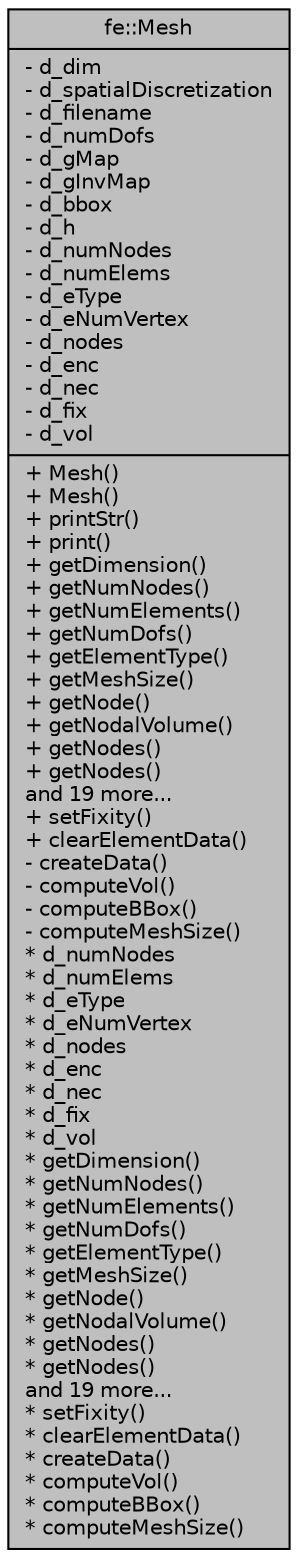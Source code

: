 digraph "fe::Mesh"
{
  edge [fontname="Helvetica",fontsize="10",labelfontname="Helvetica",labelfontsize="10"];
  node [fontname="Helvetica",fontsize="10",shape=record];
  Node1 [label="{fe::Mesh\n|- d_dim\l- d_spatialDiscretization\l- d_filename\l- d_numDofs\l- d_gMap\l- d_gInvMap\l- d_bbox\l- d_h\l- d_numNodes\l- d_numElems\l- d_eType\l- d_eNumVertex\l- d_nodes\l- d_enc\l- d_nec\l- d_fix\l- d_vol\l|+ Mesh()\l+ Mesh()\l+ printStr()\l+ print()\l+ getDimension()\l+ getNumNodes()\l+ getNumElements()\l+ getNumDofs()\l+ getElementType()\l+ getMeshSize()\l+ getNode()\l+ getNodalVolume()\l+ getNodes()\l+ getNodes()\land 19 more...\l+ setFixity()\l+ clearElementData()\l- createData()\l- computeVol()\l- computeBBox()\l- computeMeshSize()\l* d_numNodes\l* d_numElems\l* d_eType\l* d_eNumVertex\l* d_nodes\l* d_enc\l* d_nec\l* d_fix\l* d_vol\l* getDimension()\l* getNumNodes()\l* getNumElements()\l* getNumDofs()\l* getElementType()\l* getMeshSize()\l* getNode()\l* getNodalVolume()\l* getNodes()\l* getNodes()\land 19 more...\l* setFixity()\l* clearElementData()\l* createData()\l* computeVol()\l* computeBBox()\l* computeMeshSize()\l}",height=0.2,width=0.4,color="black", fillcolor="grey75", style="filled", fontcolor="black"];
}
